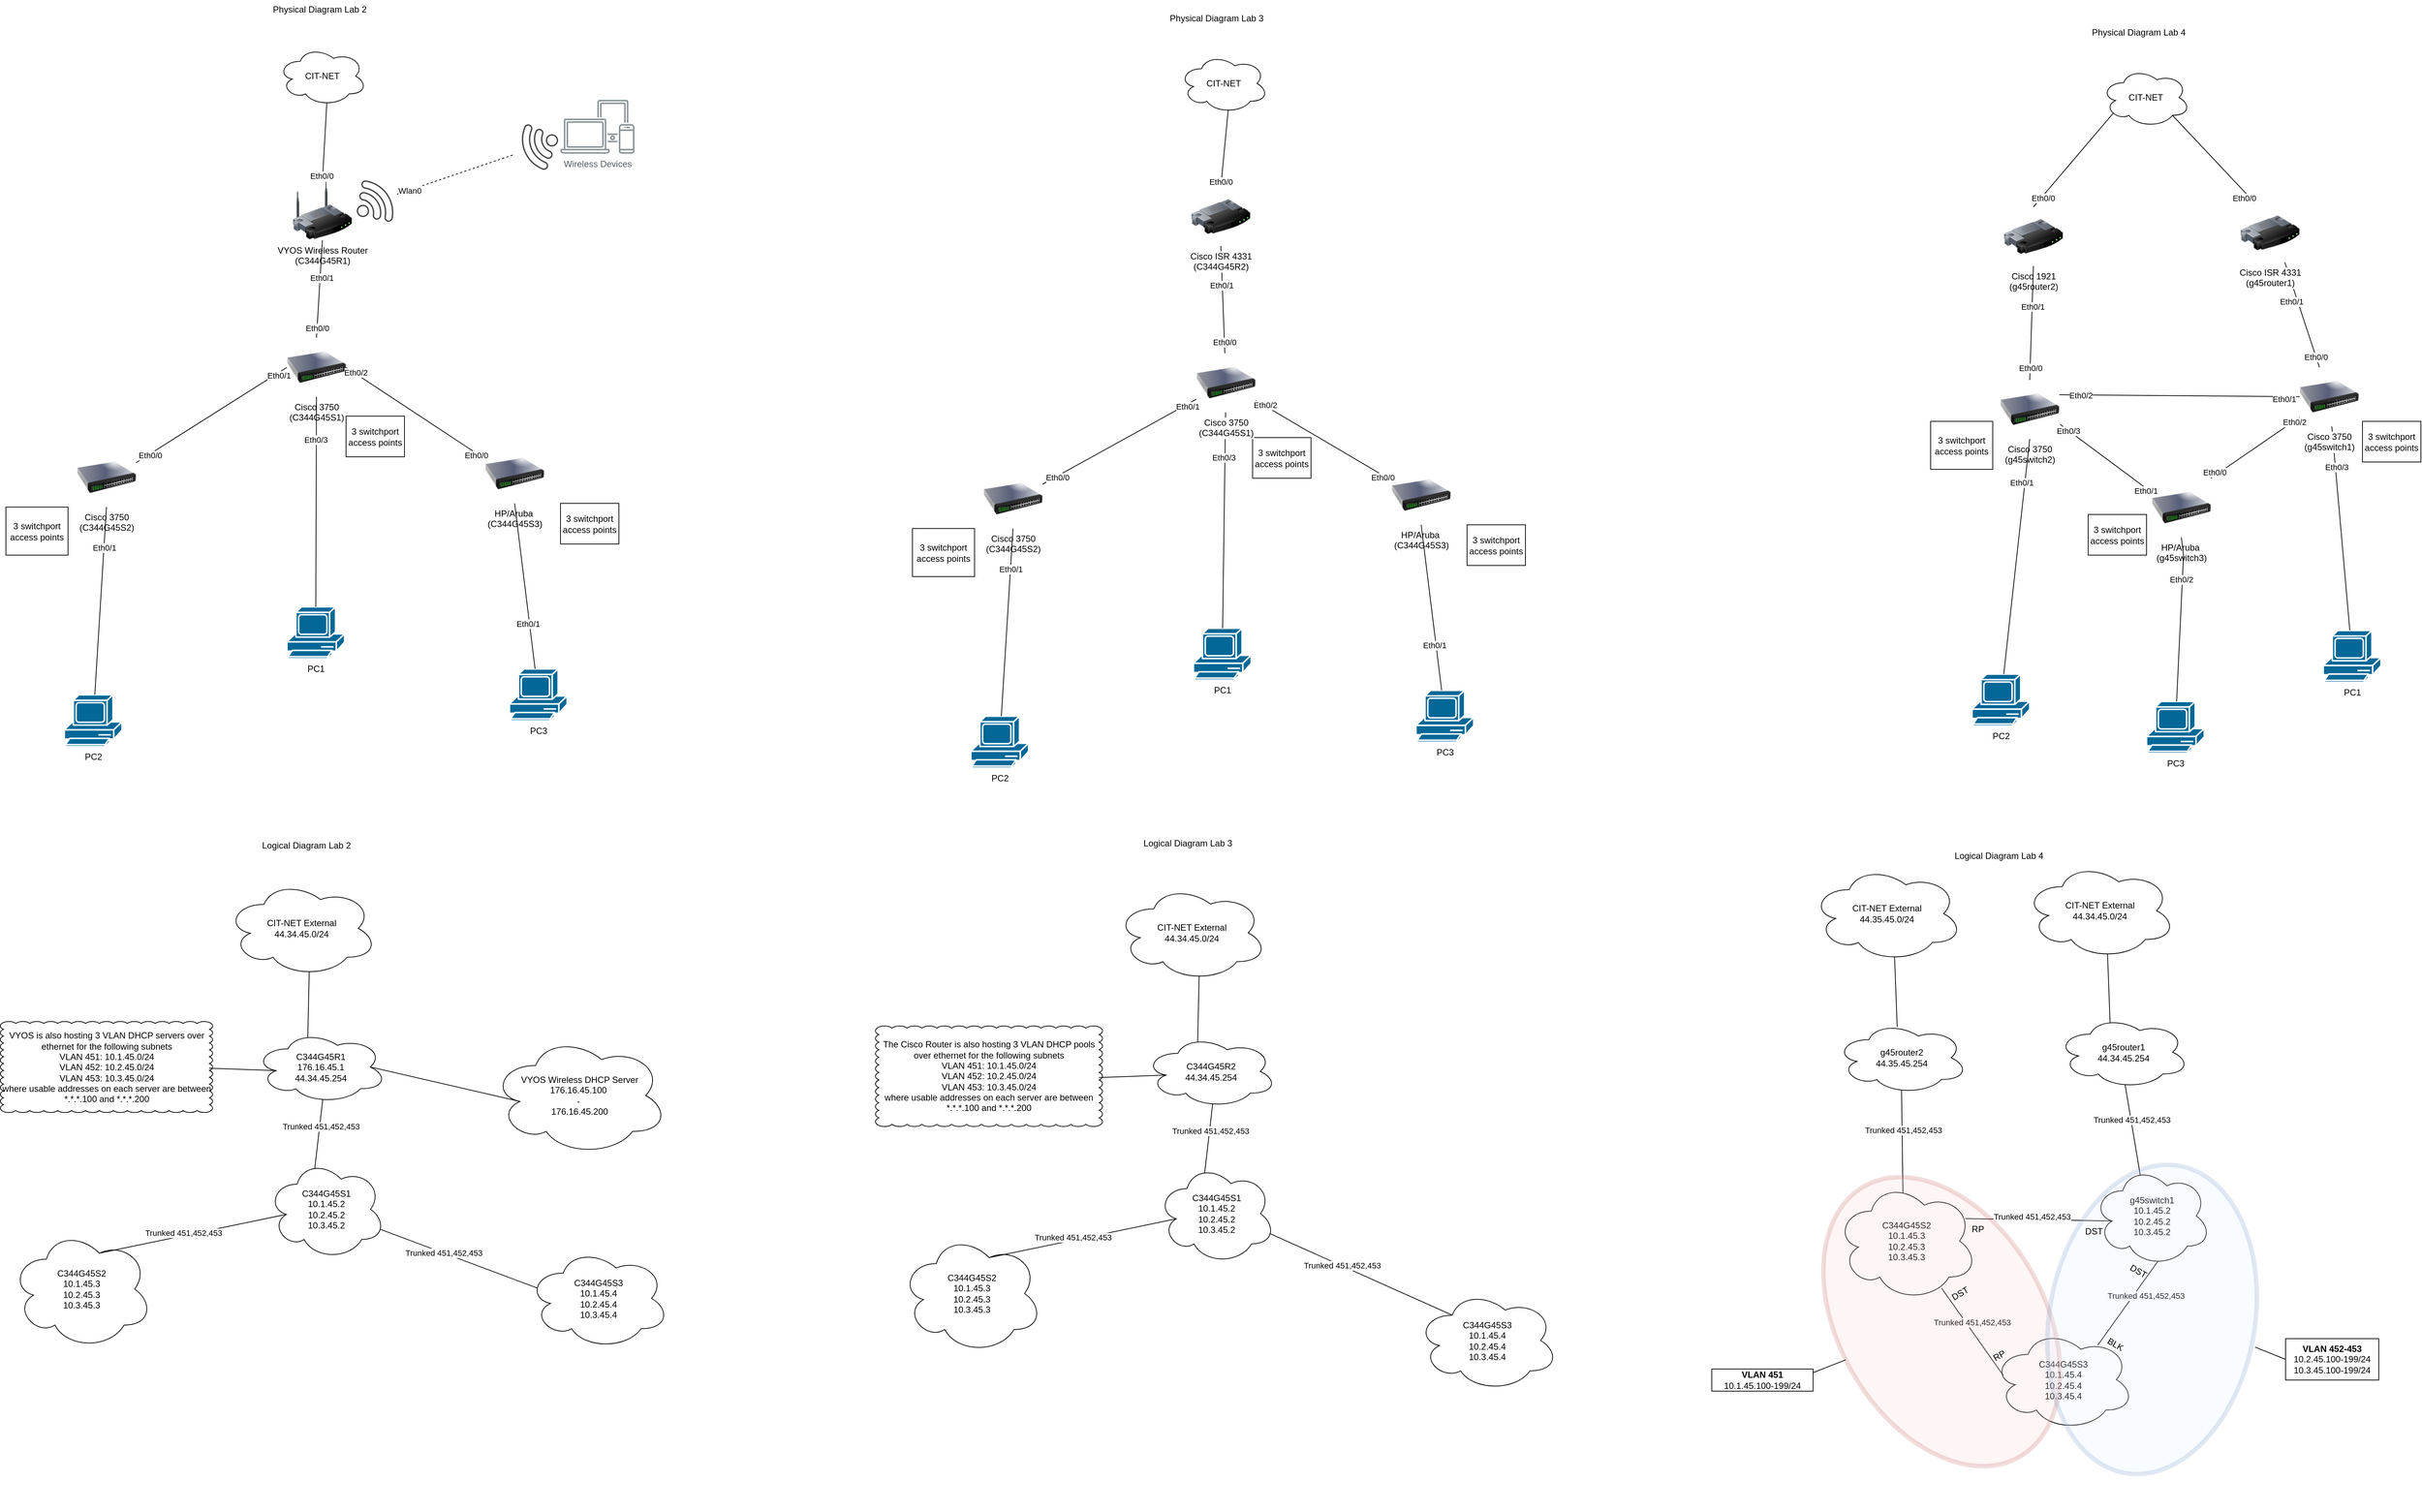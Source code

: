 <mxfile version="26.1.0">
  <diagram name="Page-1" id="vCJ1SuQY2YfiyzVbhze-">
    <mxGraphModel dx="1836" dy="1253" grid="0" gridSize="10" guides="1" tooltips="1" connect="1" arrows="1" fold="1" page="0" pageScale="1" pageWidth="850" pageHeight="1100" math="0" shadow="0">
      <root>
        <mxCell id="0" />
        <mxCell id="1" parent="0" />
        <mxCell id="ZiVLXB9md4UKHXkuWraJ-1" value="Cisco 3750&lt;div&gt;(C344G45S2)&lt;/div&gt;" style="image;html=1;image=img/lib/clip_art/networking/Switch_128x128.png" parent="1" vertex="1">
          <mxGeometry x="-52" y="319" width="80" height="80" as="geometry" />
        </mxCell>
        <mxCell id="ZiVLXB9md4UKHXkuWraJ-2" value="HP/Aruba&amp;nbsp;&lt;div&gt;(C344G45S3)&lt;/div&gt;" style="image;html=1;image=img/lib/clip_art/networking/Switch_128x128.png" parent="1" vertex="1">
          <mxGeometry x="500" y="314" width="80" height="80" as="geometry" />
        </mxCell>
        <mxCell id="ZiVLXB9md4UKHXkuWraJ-3" value="Cisco 3750&lt;div&gt;(C344G45S1)&lt;/div&gt;" style="image;html=1;image=img/lib/clip_art/networking/Switch_128x128.png" parent="1" vertex="1">
          <mxGeometry x="232" y="170" width="80" height="80" as="geometry" />
        </mxCell>
        <mxCell id="ZiVLXB9md4UKHXkuWraJ-4" value="VYOS Wireless Router&lt;div&gt;(C344G45R1)&lt;/div&gt;" style="image;html=1;image=img/lib/clip_art/networking/Wireless_Router_128x128.png" parent="1" vertex="1">
          <mxGeometry x="240" y="-42" width="80" height="80" as="geometry" />
        </mxCell>
        <mxCell id="ZiVLXB9md4UKHXkuWraJ-5" value="CIT-NET" style="ellipse;shape=cloud;whiteSpace=wrap;html=1;" parent="1" vertex="1">
          <mxGeometry x="220" y="-224" width="120" height="80" as="geometry" />
        </mxCell>
        <mxCell id="ZiVLXB9md4UKHXkuWraJ-7" value="" style="endArrow=none;html=1;rounded=0;entryX=0.5;entryY=1;entryDx=0;entryDy=0;exitX=0.5;exitY=0;exitDx=0;exitDy=0;" parent="1" source="ZiVLXB9md4UKHXkuWraJ-3" target="ZiVLXB9md4UKHXkuWraJ-4" edge="1">
          <mxGeometry width="50" height="50" relative="1" as="geometry">
            <mxPoint x="198" y="247" as="sourcePoint" />
            <mxPoint x="248" y="197" as="targetPoint" />
          </mxGeometry>
        </mxCell>
        <mxCell id="ZiVLXB9md4UKHXkuWraJ-12" value="Eth0/1" style="edgeLabel;html=1;align=center;verticalAlign=middle;resizable=0;points=[];" parent="ZiVLXB9md4UKHXkuWraJ-7" vertex="1" connectable="0">
          <mxGeometry x="0.612" y="1" relative="1" as="geometry">
            <mxPoint x="1" y="25" as="offset" />
          </mxGeometry>
        </mxCell>
        <mxCell id="ZiVLXB9md4UKHXkuWraJ-15" value="Eth0/0" style="edgeLabel;html=1;align=center;verticalAlign=middle;resizable=0;points=[];" parent="ZiVLXB9md4UKHXkuWraJ-7" vertex="1" connectable="0">
          <mxGeometry x="-0.793" relative="1" as="geometry">
            <mxPoint as="offset" />
          </mxGeometry>
        </mxCell>
        <mxCell id="ZiVLXB9md4UKHXkuWraJ-9" value="" style="endArrow=none;html=1;rounded=0;entryX=0.55;entryY=0.95;entryDx=0;entryDy=0;entryPerimeter=0;exitX=0.5;exitY=0;exitDx=0;exitDy=0;" parent="1" source="ZiVLXB9md4UKHXkuWraJ-4" target="ZiVLXB9md4UKHXkuWraJ-5" edge="1">
          <mxGeometry width="50" height="50" relative="1" as="geometry">
            <mxPoint x="227" y="-98" as="sourcePoint" />
            <mxPoint x="277" y="-148" as="targetPoint" />
          </mxGeometry>
        </mxCell>
        <mxCell id="ZiVLXB9md4UKHXkuWraJ-11" value="Eth0/0" style="edgeLabel;html=1;align=center;verticalAlign=middle;resizable=0;points=[];" parent="ZiVLXB9md4UKHXkuWraJ-9" vertex="1" connectable="0">
          <mxGeometry x="-0.743" y="3" relative="1" as="geometry">
            <mxPoint x="1" y="6" as="offset" />
          </mxGeometry>
        </mxCell>
        <mxCell id="ZiVLXB9md4UKHXkuWraJ-13" value="" style="endArrow=none;html=1;rounded=0;exitX=1;exitY=0.25;exitDx=0;exitDy=0;entryX=0;entryY=0.5;entryDx=0;entryDy=0;" parent="1" source="ZiVLXB9md4UKHXkuWraJ-1" target="ZiVLXB9md4UKHXkuWraJ-3" edge="1">
          <mxGeometry width="50" height="50" relative="1" as="geometry">
            <mxPoint x="198" y="276" as="sourcePoint" />
            <mxPoint x="166" y="236" as="targetPoint" />
          </mxGeometry>
        </mxCell>
        <mxCell id="ZiVLXB9md4UKHXkuWraJ-16" value="Eth0/1" style="edgeLabel;html=1;align=center;verticalAlign=middle;resizable=0;points=[];" parent="ZiVLXB9md4UKHXkuWraJ-13" vertex="1" connectable="0">
          <mxGeometry x="0.871" y="-3" relative="1" as="geometry">
            <mxPoint as="offset" />
          </mxGeometry>
        </mxCell>
        <mxCell id="ZiVLXB9md4UKHXkuWraJ-18" value="Eth0/0" style="edgeLabel;html=1;align=center;verticalAlign=middle;resizable=0;points=[];" parent="ZiVLXB9md4UKHXkuWraJ-13" vertex="1" connectable="0">
          <mxGeometry x="-0.821" y="-1" relative="1" as="geometry">
            <mxPoint as="offset" />
          </mxGeometry>
        </mxCell>
        <mxCell id="ZiVLXB9md4UKHXkuWraJ-14" value="" style="endArrow=none;html=1;rounded=0;exitX=1;exitY=0.5;exitDx=0;exitDy=0;entryX=0;entryY=0.25;entryDx=0;entryDy=0;" parent="1" source="ZiVLXB9md4UKHXkuWraJ-3" target="ZiVLXB9md4UKHXkuWraJ-2" edge="1">
          <mxGeometry width="50" height="50" relative="1" as="geometry">
            <mxPoint x="423" y="329" as="sourcePoint" />
            <mxPoint x="473" y="279" as="targetPoint" />
          </mxGeometry>
        </mxCell>
        <mxCell id="ZiVLXB9md4UKHXkuWraJ-17" value="Eth0/2" style="edgeLabel;html=1;align=center;verticalAlign=middle;resizable=0;points=[];" parent="ZiVLXB9md4UKHXkuWraJ-14" vertex="1" connectable="0">
          <mxGeometry x="-0.87" y="1" relative="1" as="geometry">
            <mxPoint as="offset" />
          </mxGeometry>
        </mxCell>
        <mxCell id="ZiVLXB9md4UKHXkuWraJ-19" value="Eth0/0" style="edgeLabel;html=1;align=center;verticalAlign=middle;resizable=0;points=[];" parent="ZiVLXB9md4UKHXkuWraJ-14" vertex="1" connectable="0">
          <mxGeometry x="0.889" y="-3" relative="1" as="geometry">
            <mxPoint y="-1" as="offset" />
          </mxGeometry>
        </mxCell>
        <mxCell id="ZiVLXB9md4UKHXkuWraJ-20" value="PC1" style="shape=mxgraph.cisco.computers_and_peripherals.pc;html=1;pointerEvents=1;dashed=0;fillColor=#036897;strokeColor=#ffffff;strokeWidth=2;verticalLabelPosition=bottom;verticalAlign=top;align=center;outlineConnect=0;" parent="1" vertex="1">
          <mxGeometry x="232" y="534" width="78" height="70" as="geometry" />
        </mxCell>
        <mxCell id="ZiVLXB9md4UKHXkuWraJ-21" value="PC2" style="shape=mxgraph.cisco.computers_and_peripherals.pc;html=1;pointerEvents=1;dashed=0;fillColor=#036897;strokeColor=#ffffff;strokeWidth=2;verticalLabelPosition=bottom;verticalAlign=top;align=center;outlineConnect=0;" parent="1" vertex="1">
          <mxGeometry x="-69" y="653" width="78" height="70" as="geometry" />
        </mxCell>
        <mxCell id="ZiVLXB9md4UKHXkuWraJ-22" value="PC3" style="shape=mxgraph.cisco.computers_and_peripherals.pc;html=1;pointerEvents=1;dashed=0;fillColor=#036897;strokeColor=#ffffff;strokeWidth=2;verticalLabelPosition=bottom;verticalAlign=top;align=center;outlineConnect=0;" parent="1" vertex="1">
          <mxGeometry x="533" y="618" width="78" height="70" as="geometry" />
        </mxCell>
        <mxCell id="ZiVLXB9md4UKHXkuWraJ-30" value="Wireless Devices" style="sketch=0;outlineConnect=0;gradientColor=none;fontColor=#545B64;strokeColor=none;fillColor=#879196;dashed=0;verticalLabelPosition=bottom;verticalAlign=top;align=center;html=1;fontSize=12;fontStyle=0;aspect=fixed;shape=mxgraph.aws4.illustration_devices;pointerEvents=1" parent="1" vertex="1">
          <mxGeometry x="602" y="-152" width="100" height="73" as="geometry" />
        </mxCell>
        <mxCell id="ZiVLXB9md4UKHXkuWraJ-32" value="" style="sketch=0;pointerEvents=1;shadow=0;dashed=0;html=1;strokeColor=none;fillColor=#434445;aspect=fixed;labelPosition=center;verticalLabelPosition=bottom;verticalAlign=top;align=center;outlineConnect=0;shape=mxgraph.vvd.wi_fi;rotation=10;" parent="1" vertex="1">
          <mxGeometry x="329" y="-40" width="50" height="50" as="geometry" />
        </mxCell>
        <mxCell id="ZiVLXB9md4UKHXkuWraJ-34" value="" style="sketch=0;pointerEvents=1;shadow=0;dashed=0;html=1;strokeColor=none;fillColor=#434445;aspect=fixed;labelPosition=center;verticalLabelPosition=bottom;verticalAlign=top;align=center;outlineConnect=0;shape=mxgraph.vvd.wi_fi;rotation=-158;" parent="1" vertex="1">
          <mxGeometry x="544" y="-113" width="50" height="50" as="geometry" />
        </mxCell>
        <mxCell id="ZiVLXB9md4UKHXkuWraJ-35" value="" style="endArrow=none;dashed=1;html=1;rounded=0;" parent="1" source="ZiVLXB9md4UKHXkuWraJ-32" target="ZiVLXB9md4UKHXkuWraJ-34" edge="1">
          <mxGeometry width="50" height="50" relative="1" as="geometry">
            <mxPoint x="430" y="18" as="sourcePoint" />
            <mxPoint x="480" y="-32" as="targetPoint" />
          </mxGeometry>
        </mxCell>
        <mxCell id="ZiVLXB9md4UKHXkuWraJ-36" value="Wlan0" style="edgeLabel;html=1;align=center;verticalAlign=middle;resizable=0;points=[];" parent="ZiVLXB9md4UKHXkuWraJ-35" vertex="1" connectable="0">
          <mxGeometry x="-0.669" y="-4" relative="1" as="geometry">
            <mxPoint x="-11" as="offset" />
          </mxGeometry>
        </mxCell>
        <mxCell id="ZiVLXB9md4UKHXkuWraJ-71" value="Physical Diagram Lab 2" style="text;html=1;align=center;verticalAlign=middle;resizable=0;points=[];autosize=1;strokeColor=none;fillColor=none;" parent="1" vertex="1">
          <mxGeometry x="203" y="-287" width="145" height="26" as="geometry" />
        </mxCell>
        <mxCell id="ZiVLXB9md4UKHXkuWraJ-73" value="Logical Diagram Lab 2" style="text;html=1;align=center;verticalAlign=middle;resizable=0;points=[];autosize=1;strokeColor=none;fillColor=none;" parent="1" vertex="1">
          <mxGeometry x="189" y="844" width="138" height="26" as="geometry" />
        </mxCell>
        <mxCell id="ZiVLXB9md4UKHXkuWraJ-74" value="Logical Diagram Lab 3" style="text;html=1;align=center;verticalAlign=middle;resizable=0;points=[];autosize=1;strokeColor=none;fillColor=none;" parent="1" vertex="1">
          <mxGeometry x="1381" y="841" width="138" height="26" as="geometry" />
        </mxCell>
        <mxCell id="ZiVLXB9md4UKHXkuWraJ-75" value="CIT-NET External&lt;div&gt;44.34.45.0/24&lt;/div&gt;" style="ellipse;shape=cloud;whiteSpace=wrap;html=1;" parent="1" vertex="1">
          <mxGeometry x="150" y="904" width="204" height="130" as="geometry" />
        </mxCell>
        <mxCell id="ZiVLXB9md4UKHXkuWraJ-76" value="C344G45R1&lt;br&gt;&lt;div&gt;176.16.45.1&lt;/div&gt;&lt;div&gt;44.34.45.254&lt;/div&gt;" style="ellipse;shape=cloud;whiteSpace=wrap;html=1;" parent="1" vertex="1">
          <mxGeometry x="189" y="1107.5" width="178" height="98" as="geometry" />
        </mxCell>
        <mxCell id="ZiVLXB9md4UKHXkuWraJ-78" value="" style="endArrow=none;html=1;rounded=0;entryX=0.55;entryY=0.95;entryDx=0;entryDy=0;entryPerimeter=0;exitX=0.4;exitY=0.1;exitDx=0;exitDy=0;exitPerimeter=0;" parent="1" source="ZiVLXB9md4UKHXkuWraJ-76" target="ZiVLXB9md4UKHXkuWraJ-75" edge="1">
          <mxGeometry width="50" height="50" relative="1" as="geometry">
            <mxPoint x="293" y="1183" as="sourcePoint" />
            <mxPoint x="343" y="1133" as="targetPoint" />
          </mxGeometry>
        </mxCell>
        <mxCell id="ZiVLXB9md4UKHXkuWraJ-79" value="VYOS Wireless DHCP Server&lt;div&gt;176.16.45.100&amp;nbsp;&lt;/div&gt;&lt;div&gt;-&amp;nbsp;&lt;/div&gt;&lt;div&gt;176.16.45.200&lt;/div&gt;" style="ellipse;shape=cloud;whiteSpace=wrap;html=1;" parent="1" vertex="1">
          <mxGeometry x="509" y="1114" width="238" height="162" as="geometry" />
        </mxCell>
        <mxCell id="ZiVLXB9md4UKHXkuWraJ-80" value="" style="endArrow=none;html=1;rounded=0;entryX=0.16;entryY=0.55;entryDx=0;entryDy=0;entryPerimeter=0;exitX=0.875;exitY=0.5;exitDx=0;exitDy=0;exitPerimeter=0;" parent="1" source="ZiVLXB9md4UKHXkuWraJ-76" target="ZiVLXB9md4UKHXkuWraJ-79" edge="1">
          <mxGeometry width="50" height="50" relative="1" as="geometry">
            <mxPoint x="293" y="1210" as="sourcePoint" />
            <mxPoint x="343" y="1160" as="targetPoint" />
          </mxGeometry>
        </mxCell>
        <mxCell id="ZiVLXB9md4UKHXkuWraJ-82" value="C344G45S2&lt;div&gt;&lt;div&gt;10.1.45.3&lt;/div&gt;&lt;div&gt;10.2.45.3&lt;/div&gt;&lt;div&gt;10.3.45.3&lt;/div&gt;&lt;/div&gt;" style="ellipse;shape=cloud;whiteSpace=wrap;html=1;" parent="1" vertex="1">
          <mxGeometry x="-141" y="1376" width="191" height="162" as="geometry" />
        </mxCell>
        <mxCell id="ZiVLXB9md4UKHXkuWraJ-83" value="C344G45S1&lt;div&gt;10.1.45.2&lt;/div&gt;&lt;div&gt;10.2.45.2&lt;/div&gt;&lt;div&gt;10.3.45.2&lt;/div&gt;" style="ellipse;shape=cloud;whiteSpace=wrap;html=1;" parent="1" vertex="1">
          <mxGeometry x="206" y="1281" width="159" height="136" as="geometry" />
        </mxCell>
        <mxCell id="ZiVLXB9md4UKHXkuWraJ-84" value="C344G45S3&lt;div&gt;&lt;div&gt;10.1.45.4&lt;/div&gt;&lt;div&gt;10.2.45.4&lt;/div&gt;&lt;div&gt;10.3.45.4&lt;/div&gt;&lt;/div&gt;" style="ellipse;shape=cloud;whiteSpace=wrap;html=1;" parent="1" vertex="1">
          <mxGeometry x="558" y="1401" width="191" height="137" as="geometry" />
        </mxCell>
        <mxCell id="ZiVLXB9md4UKHXkuWraJ-85" value="" style="endArrow=none;html=1;rounded=0;exitX=0.625;exitY=0.2;exitDx=0;exitDy=0;exitPerimeter=0;entryX=0.16;entryY=0.55;entryDx=0;entryDy=0;entryPerimeter=0;" parent="1" source="ZiVLXB9md4UKHXkuWraJ-82" target="ZiVLXB9md4UKHXkuWraJ-83" edge="1">
          <mxGeometry width="50" height="50" relative="1" as="geometry">
            <mxPoint x="195" y="1282" as="sourcePoint" />
            <mxPoint x="245" y="1232" as="targetPoint" />
          </mxGeometry>
        </mxCell>
        <mxCell id="ZiVLXB9md4UKHXkuWraJ-95" value="Trunked 451,452,453" style="edgeLabel;html=1;align=center;verticalAlign=middle;resizable=0;points=[];" parent="ZiVLXB9md4UKHXkuWraJ-85" vertex="1" connectable="0">
          <mxGeometry x="-0.099" y="4" relative="1" as="geometry">
            <mxPoint as="offset" />
          </mxGeometry>
        </mxCell>
        <mxCell id="ZiVLXB9md4UKHXkuWraJ-86" value="" style="endArrow=none;html=1;rounded=0;entryX=0.514;entryY=0.949;entryDx=0;entryDy=0;entryPerimeter=0;exitX=0.4;exitY=0.1;exitDx=0;exitDy=0;exitPerimeter=0;" parent="1" source="ZiVLXB9md4UKHXkuWraJ-83" target="ZiVLXB9md4UKHXkuWraJ-76" edge="1">
          <mxGeometry width="50" height="50" relative="1" as="geometry">
            <mxPoint x="195" y="1282" as="sourcePoint" />
            <mxPoint x="245" y="1232" as="targetPoint" />
          </mxGeometry>
        </mxCell>
        <mxCell id="ZiVLXB9md4UKHXkuWraJ-97" value="Trunked 451,452,453" style="edgeLabel;html=1;align=center;verticalAlign=middle;resizable=0;points=[];" parent="ZiVLXB9md4UKHXkuWraJ-86" vertex="1" connectable="0">
          <mxGeometry x="0.225" y="-1" relative="1" as="geometry">
            <mxPoint as="offset" />
          </mxGeometry>
        </mxCell>
        <mxCell id="ZiVLXB9md4UKHXkuWraJ-87" value="" style="endArrow=none;html=1;rounded=0;exitX=0.96;exitY=0.7;exitDx=0;exitDy=0;exitPerimeter=0;entryX=0.07;entryY=0.4;entryDx=0;entryDy=0;entryPerimeter=0;" parent="1" source="ZiVLXB9md4UKHXkuWraJ-83" target="ZiVLXB9md4UKHXkuWraJ-84" edge="1">
          <mxGeometry width="50" height="50" relative="1" as="geometry">
            <mxPoint x="195" y="1282" as="sourcePoint" />
            <mxPoint x="245" y="1232" as="targetPoint" />
          </mxGeometry>
        </mxCell>
        <mxCell id="ZiVLXB9md4UKHXkuWraJ-96" value="Trunked 451,452,453" style="edgeLabel;html=1;align=center;verticalAlign=middle;resizable=0;points=[];" parent="ZiVLXB9md4UKHXkuWraJ-87" vertex="1" connectable="0">
          <mxGeometry x="-0.3" y="2" relative="1" as="geometry">
            <mxPoint x="10" y="6" as="offset" />
          </mxGeometry>
        </mxCell>
        <mxCell id="ZiVLXB9md4UKHXkuWraJ-89" value="VYOS is also hosting 3 VLAN DHCP servers over ethernet for the following subnets&lt;div&gt;VLAN 451: 10.1.45.0/24&lt;/div&gt;&lt;div&gt;VLAN 452: 10.2.45.0/24&lt;/div&gt;&lt;div&gt;VLAN 453: 10.3.45.0/24&lt;/div&gt;&lt;div&gt;where usable addresses on each server are between *.*.*.100 and *.*.*.200&lt;/div&gt;" style="whiteSpace=wrap;html=1;shape=mxgraph.basic.cloud_rect" parent="1" vertex="1">
          <mxGeometry x="-155.5" y="1095" width="287" height="123" as="geometry" />
        </mxCell>
        <mxCell id="ZiVLXB9md4UKHXkuWraJ-94" value="" style="endArrow=none;html=1;rounded=0;exitX=0.984;exitY=0.513;exitDx=0;exitDy=0;exitPerimeter=0;entryX=0.16;entryY=0.55;entryDx=0;entryDy=0;entryPerimeter=0;" parent="1" source="ZiVLXB9md4UKHXkuWraJ-89" target="ZiVLXB9md4UKHXkuWraJ-76" edge="1">
          <mxGeometry width="50" height="50" relative="1" as="geometry">
            <mxPoint x="141" y="1208" as="sourcePoint" />
            <mxPoint x="191" y="1158" as="targetPoint" />
          </mxGeometry>
        </mxCell>
        <mxCell id="ZiVLXB9md4UKHXkuWraJ-101" value="" style="endArrow=none;html=1;rounded=0;entryX=0.5;entryY=1;entryDx=0;entryDy=0;" parent="1" source="ZiVLXB9md4UKHXkuWraJ-20" target="ZiVLXB9md4UKHXkuWraJ-3" edge="1">
          <mxGeometry width="50" height="50" relative="1" as="geometry">
            <mxPoint x="270" y="389" as="sourcePoint" />
            <mxPoint x="275" y="248" as="targetPoint" />
          </mxGeometry>
        </mxCell>
        <mxCell id="ZiVLXB9md4UKHXkuWraJ-104" value="Eth0/3" style="edgeLabel;html=1;align=center;verticalAlign=middle;resizable=0;points=[];" parent="ZiVLXB9md4UKHXkuWraJ-101" vertex="1" connectable="0">
          <mxGeometry x="0.368" relative="1" as="geometry">
            <mxPoint x="-1" y="-32" as="offset" />
          </mxGeometry>
        </mxCell>
        <mxCell id="ZiVLXB9md4UKHXkuWraJ-106" value="3 switchport access points" style="rounded=0;whiteSpace=wrap;html=1;" parent="1" vertex="1">
          <mxGeometry x="312" y="276" width="79" height="55" as="geometry" />
        </mxCell>
        <mxCell id="ZiVLXB9md4UKHXkuWraJ-107" value="3 switchport access points" style="rounded=0;whiteSpace=wrap;html=1;" parent="1" vertex="1">
          <mxGeometry x="602" y="394" width="79" height="55" as="geometry" />
        </mxCell>
        <mxCell id="ZiVLXB9md4UKHXkuWraJ-108" value="3 switchport access points" style="rounded=0;whiteSpace=wrap;html=1;" parent="1" vertex="1">
          <mxGeometry x="-148" y="399" width="84" height="65" as="geometry" />
        </mxCell>
        <mxCell id="ZiVLXB9md4UKHXkuWraJ-114" value="" style="endArrow=none;html=1;rounded=0;exitX=0.5;exitY=1;exitDx=0;exitDy=0;" parent="1" source="ZiVLXB9md4UKHXkuWraJ-1" target="ZiVLXB9md4UKHXkuWraJ-21" edge="1">
          <mxGeometry width="50" height="50" relative="1" as="geometry">
            <mxPoint x="-22" y="409" as="sourcePoint" />
            <mxPoint x="-19" y="506" as="targetPoint" />
          </mxGeometry>
        </mxCell>
        <mxCell id="ZiVLXB9md4UKHXkuWraJ-117" value="Eth0/1" style="edgeLabel;html=1;align=center;verticalAlign=middle;resizable=0;points=[];" parent="ZiVLXB9md4UKHXkuWraJ-114" vertex="1" connectable="0">
          <mxGeometry x="0.221" y="-1" relative="1" as="geometry">
            <mxPoint x="7" y="-100" as="offset" />
          </mxGeometry>
        </mxCell>
        <mxCell id="ZiVLXB9md4UKHXkuWraJ-121" value="" style="endArrow=none;html=1;rounded=0;entryX=0.5;entryY=1;entryDx=0;entryDy=0;" parent="1" source="ZiVLXB9md4UKHXkuWraJ-22" target="ZiVLXB9md4UKHXkuWraJ-2" edge="1">
          <mxGeometry width="50" height="50" relative="1" as="geometry">
            <mxPoint x="559" y="489" as="sourcePoint" />
            <mxPoint x="444" y="482" as="targetPoint" />
          </mxGeometry>
        </mxCell>
        <mxCell id="ZiVLXB9md4UKHXkuWraJ-124" value="Eth0/1" style="edgeLabel;html=1;align=center;verticalAlign=middle;resizable=0;points=[];" parent="ZiVLXB9md4UKHXkuWraJ-121" vertex="1" connectable="0">
          <mxGeometry x="-0.52" y="1" relative="1" as="geometry">
            <mxPoint x="-2" y="-8" as="offset" />
          </mxGeometry>
        </mxCell>
        <mxCell id="ZiVLXB9md4UKHXkuWraJ-131" value="CIT-NET" style="ellipse;shape=cloud;whiteSpace=wrap;html=1;" parent="1" vertex="1">
          <mxGeometry x="1439" y="-214" width="120" height="80" as="geometry" />
        </mxCell>
        <mxCell id="ZiVLXB9md4UKHXkuWraJ-132" value="" style="endArrow=none;html=1;rounded=0;entryX=0.5;entryY=1;entryDx=0;entryDy=0;" parent="1" source="ZiVLXB9md4UKHXkuWraJ-221" target="ZiVLXB9md4UKHXkuWraJ-178" edge="1">
          <mxGeometry width="50" height="50" relative="1" as="geometry">
            <mxPoint x="1491" y="180" as="sourcePoint" />
            <mxPoint x="1467" y="207" as="targetPoint" />
          </mxGeometry>
        </mxCell>
        <mxCell id="ZiVLXB9md4UKHXkuWraJ-133" value="Eth0/1" style="edgeLabel;html=1;align=center;verticalAlign=middle;resizable=0;points=[];" parent="ZiVLXB9md4UKHXkuWraJ-132" vertex="1" connectable="0">
          <mxGeometry x="0.612" y="1" relative="1" as="geometry">
            <mxPoint x="1" y="25" as="offset" />
          </mxGeometry>
        </mxCell>
        <mxCell id="ZiVLXB9md4UKHXkuWraJ-134" value="Eth0/0" style="edgeLabel;html=1;align=center;verticalAlign=middle;resizable=0;points=[];" parent="ZiVLXB9md4UKHXkuWraJ-132" vertex="1" connectable="0">
          <mxGeometry x="-0.793" relative="1" as="geometry">
            <mxPoint as="offset" />
          </mxGeometry>
        </mxCell>
        <mxCell id="ZiVLXB9md4UKHXkuWraJ-135" value="" style="endArrow=none;html=1;rounded=0;entryX=0.55;entryY=0.95;entryDx=0;entryDy=0;entryPerimeter=0;exitX=0.5;exitY=0;exitDx=0;exitDy=0;" parent="1" source="ZiVLXB9md4UKHXkuWraJ-178" target="ZiVLXB9md4UKHXkuWraJ-131" edge="1">
          <mxGeometry width="50" height="50" relative="1" as="geometry">
            <mxPoint x="1446" y="-88" as="sourcePoint" />
            <mxPoint x="1496" y="-138" as="targetPoint" />
          </mxGeometry>
        </mxCell>
        <mxCell id="ZiVLXB9md4UKHXkuWraJ-136" value="Eth0/0" style="edgeLabel;html=1;align=center;verticalAlign=middle;resizable=0;points=[];" parent="ZiVLXB9md4UKHXkuWraJ-135" vertex="1" connectable="0">
          <mxGeometry x="-0.743" y="3" relative="1" as="geometry">
            <mxPoint x="1" y="6" as="offset" />
          </mxGeometry>
        </mxCell>
        <mxCell id="ZiVLXB9md4UKHXkuWraJ-178" value="Cisco ISR 4331&lt;div&gt;(C344G45R2)&lt;/div&gt;" style="image;html=1;image=img/lib/clip_art/networking/Router_128x128.png" parent="1" vertex="1">
          <mxGeometry x="1455" y="-34" width="80" height="80" as="geometry" />
        </mxCell>
        <mxCell id="ZiVLXB9md4UKHXkuWraJ-180" value="Physical Diagram Lab 3" style="text;html=1;align=center;verticalAlign=middle;resizable=0;points=[];autosize=1;strokeColor=none;fillColor=none;" parent="1" vertex="1">
          <mxGeometry x="1416.5" y="-275" width="145" height="26" as="geometry" />
        </mxCell>
        <mxCell id="ZiVLXB9md4UKHXkuWraJ-183" value="CIT-NET External&lt;div&gt;44.34.45.0/24&lt;/div&gt;" style="ellipse;shape=cloud;whiteSpace=wrap;html=1;" parent="1" vertex="1">
          <mxGeometry x="1353.5" y="910" width="204" height="130" as="geometry" />
        </mxCell>
        <mxCell id="ZiVLXB9md4UKHXkuWraJ-184" value="&lt;div&gt;C344G45R2&lt;/div&gt;&lt;div&gt;44.34.45.254&lt;/div&gt;" style="ellipse;shape=cloud;whiteSpace=wrap;html=1;" parent="1" vertex="1">
          <mxGeometry x="1392.5" y="1113.5" width="178" height="98" as="geometry" />
        </mxCell>
        <mxCell id="ZiVLXB9md4UKHXkuWraJ-185" value="" style="endArrow=none;html=1;rounded=0;entryX=0.55;entryY=0.95;entryDx=0;entryDy=0;entryPerimeter=0;exitX=0.4;exitY=0.1;exitDx=0;exitDy=0;exitPerimeter=0;" parent="1" source="ZiVLXB9md4UKHXkuWraJ-184" target="ZiVLXB9md4UKHXkuWraJ-183" edge="1">
          <mxGeometry width="50" height="50" relative="1" as="geometry">
            <mxPoint x="1496.5" y="1189" as="sourcePoint" />
            <mxPoint x="1546.5" y="1139" as="targetPoint" />
          </mxGeometry>
        </mxCell>
        <mxCell id="ZiVLXB9md4UKHXkuWraJ-188" value="C344G45S2&lt;div&gt;&lt;div&gt;10.1.45.3&lt;/div&gt;&lt;div&gt;10.2.45.3&lt;/div&gt;&lt;div&gt;10.3.45.3&lt;/div&gt;&lt;/div&gt;" style="ellipse;shape=cloud;whiteSpace=wrap;html=1;" parent="1" vertex="1">
          <mxGeometry x="1062.5" y="1382" width="191" height="162" as="geometry" />
        </mxCell>
        <mxCell id="ZiVLXB9md4UKHXkuWraJ-189" value="C344G45S1&lt;div&gt;10.1.45.2&lt;/div&gt;&lt;div&gt;10.2.45.2&lt;/div&gt;&lt;div&gt;10.3.45.2&lt;/div&gt;" style="ellipse;shape=cloud;whiteSpace=wrap;html=1;" parent="1" vertex="1">
          <mxGeometry x="1409.5" y="1287" width="159" height="136" as="geometry" />
        </mxCell>
        <mxCell id="ZiVLXB9md4UKHXkuWraJ-190" value="C344G45S3&lt;div&gt;&lt;div&gt;10.1.45.4&lt;/div&gt;&lt;div&gt;10.2.45.4&lt;/div&gt;&lt;div&gt;10.3.45.4&lt;/div&gt;&lt;/div&gt;" style="ellipse;shape=cloud;whiteSpace=wrap;html=1;" parent="1" vertex="1">
          <mxGeometry x="1760.25" y="1458" width="191" height="137" as="geometry" />
        </mxCell>
        <mxCell id="ZiVLXB9md4UKHXkuWraJ-191" value="" style="endArrow=none;html=1;rounded=0;exitX=0.625;exitY=0.2;exitDx=0;exitDy=0;exitPerimeter=0;entryX=0.16;entryY=0.55;entryDx=0;entryDy=0;entryPerimeter=0;" parent="1" source="ZiVLXB9md4UKHXkuWraJ-188" target="ZiVLXB9md4UKHXkuWraJ-189" edge="1">
          <mxGeometry width="50" height="50" relative="1" as="geometry">
            <mxPoint x="1398.5" y="1288" as="sourcePoint" />
            <mxPoint x="1448.5" y="1238" as="targetPoint" />
          </mxGeometry>
        </mxCell>
        <mxCell id="ZiVLXB9md4UKHXkuWraJ-192" value="Trunked 451,452,453" style="edgeLabel;html=1;align=center;verticalAlign=middle;resizable=0;points=[];" parent="ZiVLXB9md4UKHXkuWraJ-191" vertex="1" connectable="0">
          <mxGeometry x="-0.099" y="4" relative="1" as="geometry">
            <mxPoint as="offset" />
          </mxGeometry>
        </mxCell>
        <mxCell id="ZiVLXB9md4UKHXkuWraJ-193" value="" style="endArrow=none;html=1;rounded=0;entryX=0.514;entryY=0.949;entryDx=0;entryDy=0;entryPerimeter=0;exitX=0.4;exitY=0.1;exitDx=0;exitDy=0;exitPerimeter=0;" parent="1" source="ZiVLXB9md4UKHXkuWraJ-189" target="ZiVLXB9md4UKHXkuWraJ-184" edge="1">
          <mxGeometry width="50" height="50" relative="1" as="geometry">
            <mxPoint x="1398.5" y="1288" as="sourcePoint" />
            <mxPoint x="1448.5" y="1238" as="targetPoint" />
          </mxGeometry>
        </mxCell>
        <mxCell id="ZiVLXB9md4UKHXkuWraJ-194" value="Trunked 451,452,453" style="edgeLabel;html=1;align=center;verticalAlign=middle;resizable=0;points=[];" parent="ZiVLXB9md4UKHXkuWraJ-193" vertex="1" connectable="0">
          <mxGeometry x="0.225" y="-1" relative="1" as="geometry">
            <mxPoint as="offset" />
          </mxGeometry>
        </mxCell>
        <mxCell id="ZiVLXB9md4UKHXkuWraJ-195" value="" style="endArrow=none;html=1;rounded=0;exitX=0.96;exitY=0.7;exitDx=0;exitDy=0;exitPerimeter=0;entryX=0.25;entryY=0.25;entryDx=0;entryDy=0;entryPerimeter=0;" parent="1" source="ZiVLXB9md4UKHXkuWraJ-189" target="ZiVLXB9md4UKHXkuWraJ-190" edge="1">
          <mxGeometry width="50" height="50" relative="1" as="geometry">
            <mxPoint x="1398.5" y="1288" as="sourcePoint" />
            <mxPoint x="1774.87" y="1461.8" as="targetPoint" />
          </mxGeometry>
        </mxCell>
        <mxCell id="ZiVLXB9md4UKHXkuWraJ-196" value="Trunked 451,452,453" style="edgeLabel;html=1;align=center;verticalAlign=middle;resizable=0;points=[];" parent="ZiVLXB9md4UKHXkuWraJ-195" vertex="1" connectable="0">
          <mxGeometry x="-0.3" y="2" relative="1" as="geometry">
            <mxPoint x="10" y="6" as="offset" />
          </mxGeometry>
        </mxCell>
        <mxCell id="ZiVLXB9md4UKHXkuWraJ-197" value="The Cisco Router is also hosting 3 VLAN DHCP pools over ethernet for the following subnets&lt;div&gt;VLAN 451: 10.1.45.0/24&lt;/div&gt;&lt;div&gt;VLAN 452: 10.2.45.0/24&lt;/div&gt;&lt;div&gt;VLAN 453: 10.3.45.0/24&lt;/div&gt;&lt;div&gt;where usable addresses on each server are between *.*.*.100 and *.*.*.200&lt;/div&gt;" style="whiteSpace=wrap;html=1;shape=mxgraph.basic.cloud_rect" parent="1" vertex="1">
          <mxGeometry x="1028" y="1101" width="307" height="136" as="geometry" />
        </mxCell>
        <mxCell id="ZiVLXB9md4UKHXkuWraJ-198" value="" style="endArrow=none;html=1;rounded=0;exitX=0.984;exitY=0.513;exitDx=0;exitDy=0;exitPerimeter=0;entryX=0.16;entryY=0.55;entryDx=0;entryDy=0;entryPerimeter=0;" parent="1" source="ZiVLXB9md4UKHXkuWraJ-197" target="ZiVLXB9md4UKHXkuWraJ-184" edge="1">
          <mxGeometry width="50" height="50" relative="1" as="geometry">
            <mxPoint x="1344.5" y="1214" as="sourcePoint" />
            <mxPoint x="1394.5" y="1164" as="targetPoint" />
          </mxGeometry>
        </mxCell>
        <mxCell id="ZiVLXB9md4UKHXkuWraJ-201" value="Cisco 3750&lt;div&gt;(C344G45S2)&lt;/div&gt;" style="image;html=1;image=img/lib/clip_art/networking/Switch_128x128.png" parent="1" vertex="1">
          <mxGeometry x="1174" y="348" width="80" height="80" as="geometry" />
        </mxCell>
        <mxCell id="ZiVLXB9md4UKHXkuWraJ-202" value="HP/Aruba&amp;nbsp;&lt;div&gt;(C344G45S3)&lt;/div&gt;" style="image;html=1;image=img/lib/clip_art/networking/Switch_128x128.png" parent="1" vertex="1">
          <mxGeometry x="1726" y="343" width="80" height="80" as="geometry" />
        </mxCell>
        <mxCell id="ZiVLXB9md4UKHXkuWraJ-203" value="" style="endArrow=none;html=1;rounded=0;exitX=1;exitY=0.25;exitDx=0;exitDy=0;" parent="1" source="ZiVLXB9md4UKHXkuWraJ-201" target="ZiVLXB9md4UKHXkuWraJ-221" edge="1">
          <mxGeometry width="50" height="50" relative="1" as="geometry">
            <mxPoint x="1424" y="305" as="sourcePoint" />
            <mxPoint x="1458" y="239" as="targetPoint" />
          </mxGeometry>
        </mxCell>
        <mxCell id="ZiVLXB9md4UKHXkuWraJ-204" value="Eth0/1" style="edgeLabel;html=1;align=center;verticalAlign=middle;resizable=0;points=[];" parent="ZiVLXB9md4UKHXkuWraJ-203" vertex="1" connectable="0">
          <mxGeometry x="0.871" y="-3" relative="1" as="geometry">
            <mxPoint as="offset" />
          </mxGeometry>
        </mxCell>
        <mxCell id="ZiVLXB9md4UKHXkuWraJ-205" value="Eth0/0" style="edgeLabel;html=1;align=center;verticalAlign=middle;resizable=0;points=[];" parent="ZiVLXB9md4UKHXkuWraJ-203" vertex="1" connectable="0">
          <mxGeometry x="-0.821" y="-1" relative="1" as="geometry">
            <mxPoint as="offset" />
          </mxGeometry>
        </mxCell>
        <mxCell id="ZiVLXB9md4UKHXkuWraJ-206" value="" style="endArrow=none;html=1;rounded=0;entryX=0;entryY=0.25;entryDx=0;entryDy=0;" parent="1" source="ZiVLXB9md4UKHXkuWraJ-221" target="ZiVLXB9md4UKHXkuWraJ-202" edge="1">
          <mxGeometry width="50" height="50" relative="1" as="geometry">
            <mxPoint x="1538" y="239" as="sourcePoint" />
            <mxPoint x="1699" y="308" as="targetPoint" />
          </mxGeometry>
        </mxCell>
        <mxCell id="ZiVLXB9md4UKHXkuWraJ-207" value="Eth0/2" style="edgeLabel;html=1;align=center;verticalAlign=middle;resizable=0;points=[];" parent="ZiVLXB9md4UKHXkuWraJ-206" vertex="1" connectable="0">
          <mxGeometry x="-0.87" y="1" relative="1" as="geometry">
            <mxPoint as="offset" />
          </mxGeometry>
        </mxCell>
        <mxCell id="ZiVLXB9md4UKHXkuWraJ-208" value="Eth0/0" style="edgeLabel;html=1;align=center;verticalAlign=middle;resizable=0;points=[];" parent="ZiVLXB9md4UKHXkuWraJ-206" vertex="1" connectable="0">
          <mxGeometry x="0.889" y="-3" relative="1" as="geometry">
            <mxPoint y="-1" as="offset" />
          </mxGeometry>
        </mxCell>
        <mxCell id="ZiVLXB9md4UKHXkuWraJ-209" value="PC1" style="shape=mxgraph.cisco.computers_and_peripherals.pc;html=1;pointerEvents=1;dashed=0;fillColor=#036897;strokeColor=#ffffff;strokeWidth=2;verticalLabelPosition=bottom;verticalAlign=top;align=center;outlineConnect=0;" parent="1" vertex="1">
          <mxGeometry x="1458" y="563" width="78" height="70" as="geometry" />
        </mxCell>
        <mxCell id="ZiVLXB9md4UKHXkuWraJ-210" value="PC2" style="shape=mxgraph.cisco.computers_and_peripherals.pc;html=1;pointerEvents=1;dashed=0;fillColor=#036897;strokeColor=#ffffff;strokeWidth=2;verticalLabelPosition=bottom;verticalAlign=top;align=center;outlineConnect=0;" parent="1" vertex="1">
          <mxGeometry x="1157" y="682" width="78" height="70" as="geometry" />
        </mxCell>
        <mxCell id="ZiVLXB9md4UKHXkuWraJ-211" value="PC3" style="shape=mxgraph.cisco.computers_and_peripherals.pc;html=1;pointerEvents=1;dashed=0;fillColor=#036897;strokeColor=#ffffff;strokeWidth=2;verticalLabelPosition=bottom;verticalAlign=top;align=center;outlineConnect=0;" parent="1" vertex="1">
          <mxGeometry x="1759" y="647" width="78" height="70" as="geometry" />
        </mxCell>
        <mxCell id="ZiVLXB9md4UKHXkuWraJ-212" value="" style="endArrow=none;html=1;rounded=0;" parent="1" source="ZiVLXB9md4UKHXkuWraJ-209" target="ZiVLXB9md4UKHXkuWraJ-221" edge="1">
          <mxGeometry width="50" height="50" relative="1" as="geometry">
            <mxPoint x="1496" y="418" as="sourcePoint" />
            <mxPoint x="1498" y="279" as="targetPoint" />
          </mxGeometry>
        </mxCell>
        <mxCell id="ZiVLXB9md4UKHXkuWraJ-213" value="Eth0/3" style="edgeLabel;html=1;align=center;verticalAlign=middle;resizable=0;points=[];" parent="ZiVLXB9md4UKHXkuWraJ-212" vertex="1" connectable="0">
          <mxGeometry x="0.368" relative="1" as="geometry">
            <mxPoint x="-1" y="-32" as="offset" />
          </mxGeometry>
        </mxCell>
        <mxCell id="ZiVLXB9md4UKHXkuWraJ-214" value="3 switchport access points" style="rounded=0;whiteSpace=wrap;html=1;" parent="1" vertex="1">
          <mxGeometry x="1538" y="305" width="79" height="55" as="geometry" />
        </mxCell>
        <mxCell id="ZiVLXB9md4UKHXkuWraJ-215" value="3 switchport access points" style="rounded=0;whiteSpace=wrap;html=1;" parent="1" vertex="1">
          <mxGeometry x="1828" y="423" width="79" height="55" as="geometry" />
        </mxCell>
        <mxCell id="ZiVLXB9md4UKHXkuWraJ-216" value="3 switchport access points" style="rounded=0;whiteSpace=wrap;html=1;" parent="1" vertex="1">
          <mxGeometry x="1078" y="428" width="84" height="65" as="geometry" />
        </mxCell>
        <mxCell id="ZiVLXB9md4UKHXkuWraJ-217" value="" style="endArrow=none;html=1;rounded=0;exitX=0.5;exitY=1;exitDx=0;exitDy=0;" parent="1" source="ZiVLXB9md4UKHXkuWraJ-201" target="ZiVLXB9md4UKHXkuWraJ-210" edge="1">
          <mxGeometry width="50" height="50" relative="1" as="geometry">
            <mxPoint x="1204" y="438" as="sourcePoint" />
            <mxPoint x="1207" y="535" as="targetPoint" />
          </mxGeometry>
        </mxCell>
        <mxCell id="ZiVLXB9md4UKHXkuWraJ-218" value="Eth0/1" style="edgeLabel;html=1;align=center;verticalAlign=middle;resizable=0;points=[];" parent="ZiVLXB9md4UKHXkuWraJ-217" vertex="1" connectable="0">
          <mxGeometry x="0.221" y="-1" relative="1" as="geometry">
            <mxPoint x="7" y="-100" as="offset" />
          </mxGeometry>
        </mxCell>
        <mxCell id="ZiVLXB9md4UKHXkuWraJ-219" value="" style="endArrow=none;html=1;rounded=0;entryX=0.5;entryY=1;entryDx=0;entryDy=0;" parent="1" source="ZiVLXB9md4UKHXkuWraJ-211" target="ZiVLXB9md4UKHXkuWraJ-202" edge="1">
          <mxGeometry width="50" height="50" relative="1" as="geometry">
            <mxPoint x="1785" y="518" as="sourcePoint" />
            <mxPoint x="1670" y="511" as="targetPoint" />
          </mxGeometry>
        </mxCell>
        <mxCell id="ZiVLXB9md4UKHXkuWraJ-220" value="Eth0/1" style="edgeLabel;html=1;align=center;verticalAlign=middle;resizable=0;points=[];" parent="ZiVLXB9md4UKHXkuWraJ-219" vertex="1" connectable="0">
          <mxGeometry x="-0.52" y="1" relative="1" as="geometry">
            <mxPoint x="-2" y="-8" as="offset" />
          </mxGeometry>
        </mxCell>
        <mxCell id="ZiVLXB9md4UKHXkuWraJ-221" value="Cisco 3750&lt;div&gt;(C344G45S1)&lt;/div&gt;" style="image;html=1;image=img/lib/clip_art/networking/Switch_128x128.png" parent="1" vertex="1">
          <mxGeometry x="1462" y="191" width="80" height="80" as="geometry" />
        </mxCell>
        <mxCell id="0pfbWiYUZUwGyqiWgvR_-30" value="CIT-NET" style="ellipse;shape=cloud;whiteSpace=wrap;html=1;" vertex="1" parent="1">
          <mxGeometry x="2686" y="-195" width="120" height="80" as="geometry" />
        </mxCell>
        <mxCell id="0pfbWiYUZUwGyqiWgvR_-31" value="" style="endArrow=none;html=1;rounded=0;entryX=0.75;entryY=1;entryDx=0;entryDy=0;" edge="1" parent="1" source="0pfbWiYUZUwGyqiWgvR_-58" target="0pfbWiYUZUwGyqiWgvR_-61">
          <mxGeometry width="50" height="50" relative="1" as="geometry">
            <mxPoint x="2738" y="199" as="sourcePoint" />
            <mxPoint x="2714" y="226" as="targetPoint" />
          </mxGeometry>
        </mxCell>
        <mxCell id="0pfbWiYUZUwGyqiWgvR_-32" value="Eth0/1" style="edgeLabel;html=1;align=center;verticalAlign=middle;resizable=0;points=[];" vertex="1" connectable="0" parent="0pfbWiYUZUwGyqiWgvR_-31">
          <mxGeometry x="0.612" y="1" relative="1" as="geometry">
            <mxPoint x="1" y="25" as="offset" />
          </mxGeometry>
        </mxCell>
        <mxCell id="0pfbWiYUZUwGyqiWgvR_-33" value="Eth0/0" style="edgeLabel;html=1;align=center;verticalAlign=middle;resizable=0;points=[];" vertex="1" connectable="0" parent="0pfbWiYUZUwGyqiWgvR_-31">
          <mxGeometry x="-0.793" relative="1" as="geometry">
            <mxPoint as="offset" />
          </mxGeometry>
        </mxCell>
        <mxCell id="0pfbWiYUZUwGyqiWgvR_-34" value="" style="endArrow=none;html=1;rounded=0;entryX=0.13;entryY=0.77;entryDx=0;entryDy=0;entryPerimeter=0;exitX=0.5;exitY=0;exitDx=0;exitDy=0;" edge="1" parent="1" source="0pfbWiYUZUwGyqiWgvR_-36" target="0pfbWiYUZUwGyqiWgvR_-30">
          <mxGeometry width="50" height="50" relative="1" as="geometry">
            <mxPoint x="2693" y="-69" as="sourcePoint" />
            <mxPoint x="2743" y="-119" as="targetPoint" />
          </mxGeometry>
        </mxCell>
        <mxCell id="0pfbWiYUZUwGyqiWgvR_-35" value="Eth0/0" style="edgeLabel;html=1;align=center;verticalAlign=middle;resizable=0;points=[];" vertex="1" connectable="0" parent="0pfbWiYUZUwGyqiWgvR_-34">
          <mxGeometry x="-0.743" y="3" relative="1" as="geometry">
            <mxPoint x="1" y="6" as="offset" />
          </mxGeometry>
        </mxCell>
        <mxCell id="0pfbWiYUZUwGyqiWgvR_-36" value="Cisco 1921&lt;div&gt;(g45router2)&lt;/div&gt;" style="image;html=1;image=img/lib/clip_art/networking/Router_128x128.png" vertex="1" parent="1">
          <mxGeometry x="2554" y="-7" width="80" height="80" as="geometry" />
        </mxCell>
        <mxCell id="0pfbWiYUZUwGyqiWgvR_-37" value="Physical Diagram Lab 4" style="text;html=1;align=center;verticalAlign=middle;resizable=0;points=[];autosize=1;strokeColor=none;fillColor=none;" vertex="1" parent="1">
          <mxGeometry x="2663.5" y="-256" width="145" height="26" as="geometry" />
        </mxCell>
        <mxCell id="0pfbWiYUZUwGyqiWgvR_-38" value="Cisco 3750&lt;div&gt;(g45switch2)&lt;/div&gt;" style="image;html=1;image=img/lib/clip_art/networking/Switch_128x128.png" vertex="1" parent="1">
          <mxGeometry x="2549" y="227" width="80" height="80" as="geometry" />
        </mxCell>
        <mxCell id="0pfbWiYUZUwGyqiWgvR_-39" value="HP/Aruba&amp;nbsp;&lt;div&gt;(g45switch3&lt;span style=&quot;background-color: light-dark(#ffffff, var(--ge-dark-color, #121212)); color: light-dark(rgb(0, 0, 0), rgb(255, 255, 255));&quot;&gt;)&lt;/span&gt;&lt;/div&gt;" style="image;html=1;image=img/lib/clip_art/networking/Switch_128x128.png" vertex="1" parent="1">
          <mxGeometry x="2754" y="360" width="80" height="80" as="geometry" />
        </mxCell>
        <mxCell id="0pfbWiYUZUwGyqiWgvR_-40" value="" style="endArrow=none;html=1;rounded=0;exitX=1;exitY=0.25;exitDx=0;exitDy=0;" edge="1" parent="1" source="0pfbWiYUZUwGyqiWgvR_-38" target="0pfbWiYUZUwGyqiWgvR_-58">
          <mxGeometry width="50" height="50" relative="1" as="geometry">
            <mxPoint x="2671" y="324" as="sourcePoint" />
            <mxPoint x="2705" y="258" as="targetPoint" />
          </mxGeometry>
        </mxCell>
        <mxCell id="0pfbWiYUZUwGyqiWgvR_-41" value="Eth0/1" style="edgeLabel;html=1;align=center;verticalAlign=middle;resizable=0;points=[];" vertex="1" connectable="0" parent="0pfbWiYUZUwGyqiWgvR_-40">
          <mxGeometry x="0.871" y="-3" relative="1" as="geometry">
            <mxPoint as="offset" />
          </mxGeometry>
        </mxCell>
        <mxCell id="0pfbWiYUZUwGyqiWgvR_-42" value="Eth0/2" style="edgeLabel;html=1;align=center;verticalAlign=middle;resizable=0;points=[];" vertex="1" connectable="0" parent="0pfbWiYUZUwGyqiWgvR_-40">
          <mxGeometry x="-0.821" y="-1" relative="1" as="geometry">
            <mxPoint as="offset" />
          </mxGeometry>
        </mxCell>
        <mxCell id="0pfbWiYUZUwGyqiWgvR_-43" value="" style="endArrow=none;html=1;rounded=0;entryX=1;entryY=0;entryDx=0;entryDy=0;" edge="1" parent="1" source="0pfbWiYUZUwGyqiWgvR_-58" target="0pfbWiYUZUwGyqiWgvR_-39">
          <mxGeometry width="50" height="50" relative="1" as="geometry">
            <mxPoint x="2785" y="258" as="sourcePoint" />
            <mxPoint x="2946" y="327" as="targetPoint" />
          </mxGeometry>
        </mxCell>
        <mxCell id="0pfbWiYUZUwGyqiWgvR_-44" value="Eth0/2" style="edgeLabel;html=1;align=center;verticalAlign=middle;resizable=0;points=[];" vertex="1" connectable="0" parent="0pfbWiYUZUwGyqiWgvR_-43">
          <mxGeometry x="-0.87" y="1" relative="1" as="geometry">
            <mxPoint as="offset" />
          </mxGeometry>
        </mxCell>
        <mxCell id="0pfbWiYUZUwGyqiWgvR_-45" value="Eth0/0" style="edgeLabel;html=1;align=center;verticalAlign=middle;resizable=0;points=[];" vertex="1" connectable="0" parent="0pfbWiYUZUwGyqiWgvR_-43">
          <mxGeometry x="0.889" y="-3" relative="1" as="geometry">
            <mxPoint y="-1" as="offset" />
          </mxGeometry>
        </mxCell>
        <mxCell id="0pfbWiYUZUwGyqiWgvR_-46" value="PC1" style="shape=mxgraph.cisco.computers_and_peripherals.pc;html=1;pointerEvents=1;dashed=0;fillColor=#036897;strokeColor=#ffffff;strokeWidth=2;verticalLabelPosition=bottom;verticalAlign=top;align=center;outlineConnect=0;" vertex="1" parent="1">
          <mxGeometry x="2986" y="566" width="78" height="70" as="geometry" />
        </mxCell>
        <mxCell id="0pfbWiYUZUwGyqiWgvR_-47" value="PC2" style="shape=mxgraph.cisco.computers_and_peripherals.pc;html=1;pointerEvents=1;dashed=0;fillColor=#036897;strokeColor=#ffffff;strokeWidth=2;verticalLabelPosition=bottom;verticalAlign=top;align=center;outlineConnect=0;" vertex="1" parent="1">
          <mxGeometry x="2511" y="625" width="78" height="70" as="geometry" />
        </mxCell>
        <mxCell id="0pfbWiYUZUwGyqiWgvR_-48" value="PC3" style="shape=mxgraph.cisco.computers_and_peripherals.pc;html=1;pointerEvents=1;dashed=0;fillColor=#036897;strokeColor=#ffffff;strokeWidth=2;verticalLabelPosition=bottom;verticalAlign=top;align=center;outlineConnect=0;" vertex="1" parent="1">
          <mxGeometry x="2747" y="662" width="78" height="70" as="geometry" />
        </mxCell>
        <mxCell id="0pfbWiYUZUwGyqiWgvR_-49" value="" style="endArrow=none;html=1;rounded=0;" edge="1" parent="1" source="0pfbWiYUZUwGyqiWgvR_-46" target="0pfbWiYUZUwGyqiWgvR_-58">
          <mxGeometry width="50" height="50" relative="1" as="geometry">
            <mxPoint x="2743" y="437" as="sourcePoint" />
            <mxPoint x="2745" y="298" as="targetPoint" />
          </mxGeometry>
        </mxCell>
        <mxCell id="0pfbWiYUZUwGyqiWgvR_-50" value="Eth0/3" style="edgeLabel;html=1;align=center;verticalAlign=middle;resizable=0;points=[];" vertex="1" connectable="0" parent="0pfbWiYUZUwGyqiWgvR_-49">
          <mxGeometry x="0.368" relative="1" as="geometry">
            <mxPoint x="-1" y="-32" as="offset" />
          </mxGeometry>
        </mxCell>
        <mxCell id="0pfbWiYUZUwGyqiWgvR_-51" value="3 switchport access points" style="rounded=0;whiteSpace=wrap;html=1;" vertex="1" parent="1">
          <mxGeometry x="2668" y="409" width="79" height="55" as="geometry" />
        </mxCell>
        <mxCell id="0pfbWiYUZUwGyqiWgvR_-52" value="3 switchport access points" style="rounded=0;whiteSpace=wrap;html=1;" vertex="1" parent="1">
          <mxGeometry x="3039" y="283" width="79" height="55" as="geometry" />
        </mxCell>
        <mxCell id="0pfbWiYUZUwGyqiWgvR_-53" value="3 switchport access points" style="rounded=0;whiteSpace=wrap;html=1;" vertex="1" parent="1">
          <mxGeometry x="2455" y="283" width="84" height="65" as="geometry" />
        </mxCell>
        <mxCell id="0pfbWiYUZUwGyqiWgvR_-54" value="" style="endArrow=none;html=1;rounded=0;exitX=0.5;exitY=1;exitDx=0;exitDy=0;" edge="1" parent="1" source="0pfbWiYUZUwGyqiWgvR_-38" target="0pfbWiYUZUwGyqiWgvR_-47">
          <mxGeometry width="50" height="50" relative="1" as="geometry">
            <mxPoint x="2451" y="457" as="sourcePoint" />
            <mxPoint x="2454" y="554" as="targetPoint" />
          </mxGeometry>
        </mxCell>
        <mxCell id="0pfbWiYUZUwGyqiWgvR_-55" value="Eth0/1" style="edgeLabel;html=1;align=center;verticalAlign=middle;resizable=0;points=[];" vertex="1" connectable="0" parent="0pfbWiYUZUwGyqiWgvR_-54">
          <mxGeometry x="0.221" y="-1" relative="1" as="geometry">
            <mxPoint x="11" y="-135" as="offset" />
          </mxGeometry>
        </mxCell>
        <mxCell id="0pfbWiYUZUwGyqiWgvR_-56" value="" style="endArrow=none;html=1;rounded=0;entryX=0.5;entryY=1;entryDx=0;entryDy=0;" edge="1" parent="1" source="0pfbWiYUZUwGyqiWgvR_-48" target="0pfbWiYUZUwGyqiWgvR_-39">
          <mxGeometry width="50" height="50" relative="1" as="geometry">
            <mxPoint x="3032" y="537" as="sourcePoint" />
            <mxPoint x="2917" y="530" as="targetPoint" />
            <Array as="points">
              <mxPoint x="2797" y="464" />
            </Array>
          </mxGeometry>
        </mxCell>
        <mxCell id="0pfbWiYUZUwGyqiWgvR_-57" value="Eth0/2" style="edgeLabel;html=1;align=center;verticalAlign=middle;resizable=0;points=[];" vertex="1" connectable="0" parent="0pfbWiYUZUwGyqiWgvR_-56">
          <mxGeometry x="-0.52" y="1" relative="1" as="geometry">
            <mxPoint x="5" y="-112" as="offset" />
          </mxGeometry>
        </mxCell>
        <mxCell id="0pfbWiYUZUwGyqiWgvR_-58" value="Cisco 3750&lt;div&gt;(g45switch1)&lt;/div&gt;" style="image;html=1;image=img/lib/clip_art/networking/Switch_128x128.png" vertex="1" parent="1">
          <mxGeometry x="2954" y="210" width="80" height="80" as="geometry" />
        </mxCell>
        <mxCell id="0pfbWiYUZUwGyqiWgvR_-61" value="Cisco ISR 4331&lt;div&gt;(g45router1)&lt;/div&gt;" style="image;html=1;image=img/lib/clip_art/networking/Router_128x128.png" vertex="1" parent="1">
          <mxGeometry x="2874" y="-12" width="80" height="80" as="geometry" />
        </mxCell>
        <mxCell id="0pfbWiYUZUwGyqiWgvR_-63" value="" style="endArrow=none;html=1;rounded=0;entryX=0.5;entryY=1;entryDx=0;entryDy=0;exitX=0.5;exitY=0;exitDx=0;exitDy=0;" edge="1" parent="1" source="0pfbWiYUZUwGyqiWgvR_-38" target="0pfbWiYUZUwGyqiWgvR_-36">
          <mxGeometry width="50" height="50" relative="1" as="geometry">
            <mxPoint x="2852" y="294.5" as="sourcePoint" />
            <mxPoint x="2473" y="125.5" as="targetPoint" />
          </mxGeometry>
        </mxCell>
        <mxCell id="0pfbWiYUZUwGyqiWgvR_-64" value="Eth0/1" style="edgeLabel;html=1;align=center;verticalAlign=middle;resizable=0;points=[];" vertex="1" connectable="0" parent="0pfbWiYUZUwGyqiWgvR_-63">
          <mxGeometry x="0.612" y="1" relative="1" as="geometry">
            <mxPoint x="1" y="25" as="offset" />
          </mxGeometry>
        </mxCell>
        <mxCell id="0pfbWiYUZUwGyqiWgvR_-65" value="Eth0/0" style="edgeLabel;html=1;align=center;verticalAlign=middle;resizable=0;points=[];" vertex="1" connectable="0" parent="0pfbWiYUZUwGyqiWgvR_-63">
          <mxGeometry x="-0.793" relative="1" as="geometry">
            <mxPoint as="offset" />
          </mxGeometry>
        </mxCell>
        <mxCell id="0pfbWiYUZUwGyqiWgvR_-66" value="" style="endArrow=none;html=1;rounded=0;entryX=0.8;entryY=0.8;entryDx=0;entryDy=0;entryPerimeter=0;exitX=0.25;exitY=0;exitDx=0;exitDy=0;" edge="1" parent="1" source="0pfbWiYUZUwGyqiWgvR_-61" target="0pfbWiYUZUwGyqiWgvR_-30">
          <mxGeometry width="50" height="50" relative="1" as="geometry">
            <mxPoint x="2604" y="3" as="sourcePoint" />
            <mxPoint x="2712" y="-123" as="targetPoint" />
          </mxGeometry>
        </mxCell>
        <mxCell id="0pfbWiYUZUwGyqiWgvR_-67" value="Eth0/0" style="edgeLabel;html=1;align=center;verticalAlign=middle;resizable=0;points=[];" vertex="1" connectable="0" parent="0pfbWiYUZUwGyqiWgvR_-66">
          <mxGeometry x="-0.743" y="3" relative="1" as="geometry">
            <mxPoint x="1" y="6" as="offset" />
          </mxGeometry>
        </mxCell>
        <mxCell id="0pfbWiYUZUwGyqiWgvR_-69" value="" style="endArrow=none;html=1;rounded=0;exitX=1;exitY=0.75;exitDx=0;exitDy=0;entryX=0;entryY=0.25;entryDx=0;entryDy=0;" edge="1" parent="1">
          <mxGeometry width="50" height="50" relative="1" as="geometry">
            <mxPoint x="2630" y="287" as="sourcePoint" />
            <mxPoint x="2755" y="380" as="targetPoint" />
          </mxGeometry>
        </mxCell>
        <mxCell id="0pfbWiYUZUwGyqiWgvR_-70" value="Eth0/1" style="edgeLabel;html=1;align=center;verticalAlign=middle;resizable=0;points=[];" vertex="1" connectable="0" parent="0pfbWiYUZUwGyqiWgvR_-69">
          <mxGeometry x="0.871" y="-3" relative="1" as="geometry">
            <mxPoint as="offset" />
          </mxGeometry>
        </mxCell>
        <mxCell id="0pfbWiYUZUwGyqiWgvR_-71" value="Eth0/3" style="edgeLabel;html=1;align=center;verticalAlign=middle;resizable=0;points=[];" vertex="1" connectable="0" parent="0pfbWiYUZUwGyqiWgvR_-69">
          <mxGeometry x="-0.821" y="-1" relative="1" as="geometry">
            <mxPoint as="offset" />
          </mxGeometry>
        </mxCell>
        <mxCell id="0pfbWiYUZUwGyqiWgvR_-76" value="Logical Diagram Lab 4" style="text;html=1;align=center;verticalAlign=middle;resizable=0;points=[];autosize=1;strokeColor=none;fillColor=none;" vertex="1" parent="1">
          <mxGeometry x="2477.5" y="858" width="138" height="26" as="geometry" />
        </mxCell>
        <mxCell id="0pfbWiYUZUwGyqiWgvR_-77" value="CIT-NET External&lt;div&gt;44.34.45.0/24&lt;/div&gt;" style="ellipse;shape=cloud;whiteSpace=wrap;html=1;" vertex="1" parent="1">
          <mxGeometry x="2582" y="880" width="204" height="130" as="geometry" />
        </mxCell>
        <mxCell id="0pfbWiYUZUwGyqiWgvR_-78" value="&lt;div&gt;g45router1&lt;/div&gt;&lt;div&gt;44.34.45.254&lt;/div&gt;" style="ellipse;shape=cloud;whiteSpace=wrap;html=1;" vertex="1" parent="1">
          <mxGeometry x="2626.5" y="1087.5" width="178" height="98" as="geometry" />
        </mxCell>
        <mxCell id="0pfbWiYUZUwGyqiWgvR_-79" value="" style="endArrow=none;html=1;rounded=0;entryX=0.55;entryY=0.95;entryDx=0;entryDy=0;entryPerimeter=0;exitX=0.4;exitY=0.1;exitDx=0;exitDy=0;exitPerimeter=0;" edge="1" parent="1" source="0pfbWiYUZUwGyqiWgvR_-78" target="0pfbWiYUZUwGyqiWgvR_-77">
          <mxGeometry width="50" height="50" relative="1" as="geometry">
            <mxPoint x="2730.5" y="1163" as="sourcePoint" />
            <mxPoint x="2780.5" y="1113" as="targetPoint" />
          </mxGeometry>
        </mxCell>
        <mxCell id="0pfbWiYUZUwGyqiWgvR_-80" value="C344G45S2&lt;div&gt;&lt;div&gt;10.1.45.3&lt;/div&gt;&lt;div&gt;10.2.45.3&lt;/div&gt;&lt;div&gt;10.3.45.3&lt;/div&gt;&lt;/div&gt;" style="ellipse;shape=cloud;whiteSpace=wrap;html=1;" vertex="1" parent="1">
          <mxGeometry x="2327" y="1311" width="191" height="162" as="geometry" />
        </mxCell>
        <mxCell id="0pfbWiYUZUwGyqiWgvR_-81" value="g45switch1&lt;div&gt;10.1.45.2&lt;/div&gt;&lt;div&gt;10.2.45.2&lt;/div&gt;&lt;div&gt;10.3.45.2&lt;/div&gt;" style="ellipse;shape=cloud;whiteSpace=wrap;html=1;" vertex="1" parent="1">
          <mxGeometry x="2675" y="1290" width="159" height="136" as="geometry" />
        </mxCell>
        <mxCell id="0pfbWiYUZUwGyqiWgvR_-82" value="C344G45S3&lt;div&gt;&lt;div&gt;10.1.45.4&lt;/div&gt;&lt;div&gt;10.2.45.4&lt;/div&gt;&lt;div&gt;10.3.45.4&lt;/div&gt;&lt;/div&gt;" style="ellipse;shape=cloud;whiteSpace=wrap;html=1;" vertex="1" parent="1">
          <mxGeometry x="2539" y="1511" width="191" height="137" as="geometry" />
        </mxCell>
        <mxCell id="0pfbWiYUZUwGyqiWgvR_-83" value="" style="endArrow=none;html=1;rounded=0;exitX=0.915;exitY=0.312;exitDx=0;exitDy=0;exitPerimeter=0;entryX=0.16;entryY=0.55;entryDx=0;entryDy=0;entryPerimeter=0;" edge="1" parent="1" source="0pfbWiYUZUwGyqiWgvR_-80" target="0pfbWiYUZUwGyqiWgvR_-81">
          <mxGeometry width="50" height="50" relative="1" as="geometry">
            <mxPoint x="2632.5" y="1262" as="sourcePoint" />
            <mxPoint x="2682.5" y="1212" as="targetPoint" />
          </mxGeometry>
        </mxCell>
        <mxCell id="0pfbWiYUZUwGyqiWgvR_-84" value="Trunked 451,452,453" style="edgeLabel;html=1;align=center;verticalAlign=middle;resizable=0;points=[];" vertex="1" connectable="0" parent="0pfbWiYUZUwGyqiWgvR_-83">
          <mxGeometry x="-0.099" y="4" relative="1" as="geometry">
            <mxPoint as="offset" />
          </mxGeometry>
        </mxCell>
        <mxCell id="0pfbWiYUZUwGyqiWgvR_-85" value="" style="endArrow=none;html=1;rounded=0;entryX=0.514;entryY=0.949;entryDx=0;entryDy=0;entryPerimeter=0;exitX=0.4;exitY=0.1;exitDx=0;exitDy=0;exitPerimeter=0;" edge="1" parent="1" source="0pfbWiYUZUwGyqiWgvR_-81" target="0pfbWiYUZUwGyqiWgvR_-78">
          <mxGeometry width="50" height="50" relative="1" as="geometry">
            <mxPoint x="2632.5" y="1262" as="sourcePoint" />
            <mxPoint x="2682.5" y="1212" as="targetPoint" />
          </mxGeometry>
        </mxCell>
        <mxCell id="0pfbWiYUZUwGyqiWgvR_-86" value="Trunked 451,452,453" style="edgeLabel;html=1;align=center;verticalAlign=middle;resizable=0;points=[];" vertex="1" connectable="0" parent="0pfbWiYUZUwGyqiWgvR_-85">
          <mxGeometry x="0.225" y="-1" relative="1" as="geometry">
            <mxPoint as="offset" />
          </mxGeometry>
        </mxCell>
        <mxCell id="0pfbWiYUZUwGyqiWgvR_-87" value="" style="endArrow=none;html=1;rounded=0;exitX=0.55;exitY=0.95;exitDx=0;exitDy=0;exitPerimeter=0;entryX=0.743;entryY=0.16;entryDx=0;entryDy=0;entryPerimeter=0;" edge="1" parent="1" source="0pfbWiYUZUwGyqiWgvR_-81" target="0pfbWiYUZUwGyqiWgvR_-82">
          <mxGeometry width="50" height="50" relative="1" as="geometry">
            <mxPoint x="2632.5" y="1262" as="sourcePoint" />
            <mxPoint x="3008.87" y="1435.8" as="targetPoint" />
          </mxGeometry>
        </mxCell>
        <mxCell id="0pfbWiYUZUwGyqiWgvR_-88" value="Trunked 451,452,453" style="edgeLabel;html=1;align=center;verticalAlign=middle;resizable=0;points=[];" vertex="1" connectable="0" parent="0pfbWiYUZUwGyqiWgvR_-87">
          <mxGeometry x="-0.3" y="2" relative="1" as="geometry">
            <mxPoint x="10" y="6" as="offset" />
          </mxGeometry>
        </mxCell>
        <mxCell id="0pfbWiYUZUwGyqiWgvR_-95" value="CIT-NET External&lt;div&gt;44.35.45.0/24&lt;/div&gt;" style="ellipse;shape=cloud;whiteSpace=wrap;html=1;" vertex="1" parent="1">
          <mxGeometry x="2294" y="884" width="204" height="130" as="geometry" />
        </mxCell>
        <mxCell id="0pfbWiYUZUwGyqiWgvR_-96" value="&lt;div&gt;g45router2&lt;/div&gt;&lt;div&gt;44.35.45.254&lt;/div&gt;" style="ellipse;shape=cloud;whiteSpace=wrap;html=1;" vertex="1" parent="1">
          <mxGeometry x="2327" y="1095" width="178" height="98" as="geometry" />
        </mxCell>
        <mxCell id="0pfbWiYUZUwGyqiWgvR_-97" value="" style="endArrow=none;html=1;rounded=0;entryX=0.55;entryY=0.95;entryDx=0;entryDy=0;entryPerimeter=0;exitX=0.465;exitY=0.075;exitDx=0;exitDy=0;exitPerimeter=0;" edge="1" parent="1" source="0pfbWiYUZUwGyqiWgvR_-96" target="0pfbWiYUZUwGyqiWgvR_-95">
          <mxGeometry width="50" height="50" relative="1" as="geometry">
            <mxPoint x="2429.25" y="1168" as="sourcePoint" />
            <mxPoint x="2479.25" y="1118" as="targetPoint" />
          </mxGeometry>
        </mxCell>
        <mxCell id="0pfbWiYUZUwGyqiWgvR_-99" value="" style="endArrow=none;html=1;rounded=0;entryX=0.498;entryY=0.946;entryDx=0;entryDy=0;entryPerimeter=0;exitX=0.474;exitY=0.102;exitDx=0;exitDy=0;exitPerimeter=0;" edge="1" parent="1" source="0pfbWiYUZUwGyqiWgvR_-80" target="0pfbWiYUZUwGyqiWgvR_-96">
          <mxGeometry width="50" height="50" relative="1" as="geometry">
            <mxPoint x="2402.51" y="1295" as="sourcePoint" />
            <mxPoint x="2413.51" y="1201" as="targetPoint" />
          </mxGeometry>
        </mxCell>
        <mxCell id="0pfbWiYUZUwGyqiWgvR_-100" value="Trunked 451,452,453" style="edgeLabel;html=1;align=center;verticalAlign=middle;resizable=0;points=[];" vertex="1" connectable="0" parent="0pfbWiYUZUwGyqiWgvR_-99">
          <mxGeometry x="0.225" y="-1" relative="1" as="geometry">
            <mxPoint as="offset" />
          </mxGeometry>
        </mxCell>
        <mxCell id="0pfbWiYUZUwGyqiWgvR_-102" value="" style="endArrow=none;html=1;rounded=0;exitX=0.748;exitY=0.894;exitDx=0;exitDy=0;exitPerimeter=0;entryX=0.075;entryY=0.459;entryDx=0;entryDy=0;entryPerimeter=0;" edge="1" parent="1" source="0pfbWiYUZUwGyqiWgvR_-80" target="0pfbWiYUZUwGyqiWgvR_-82">
          <mxGeometry width="50" height="50" relative="1" as="geometry">
            <mxPoint x="2518" y="1486" as="sourcePoint" />
            <mxPoint x="2403" y="1663" as="targetPoint" />
          </mxGeometry>
        </mxCell>
        <mxCell id="0pfbWiYUZUwGyqiWgvR_-103" value="Trunked 451,452,453" style="edgeLabel;html=1;align=center;verticalAlign=middle;resizable=0;points=[];" vertex="1" connectable="0" parent="0pfbWiYUZUwGyqiWgvR_-102">
          <mxGeometry x="-0.3" y="2" relative="1" as="geometry">
            <mxPoint x="10" y="6" as="offset" />
          </mxGeometry>
        </mxCell>
        <mxCell id="0pfbWiYUZUwGyqiWgvR_-104" value="" style="ellipse;whiteSpace=wrap;html=1;opacity=20;fillColor=#f8cecc;strokeColor=#b85450;strokeWidth=6;rotation=-30;" vertex="1" parent="1">
          <mxGeometry x="2331" y="1290" width="278" height="422" as="geometry" />
        </mxCell>
        <mxCell id="0pfbWiYUZUwGyqiWgvR_-107" value="&lt;b&gt;VLAN 451&lt;/b&gt;&lt;div&gt;10.1.45.100-199/24&lt;/div&gt;" style="text;html=1;align=center;verticalAlign=middle;whiteSpace=wrap;rounded=0;strokeColor=default;" vertex="1" parent="1">
          <mxGeometry x="2159" y="1565" width="137" height="30" as="geometry" />
        </mxCell>
        <mxCell id="0pfbWiYUZUwGyqiWgvR_-108" value="" style="ellipse;whiteSpace=wrap;html=1;opacity=20;fillColor=#dae8fc;strokeColor=#6c8ebf;strokeWidth=6;rotation=10;shadow=0;" vertex="1" parent="1">
          <mxGeometry x="2615.5" y="1287" width="278" height="422" as="geometry" />
        </mxCell>
        <mxCell id="0pfbWiYUZUwGyqiWgvR_-109" value="&lt;b&gt;VLAN 452-453&lt;/b&gt;&lt;div&gt;10.2.45.100-199/24&lt;/div&gt;&lt;div&gt;10.3.45.100-199/24&lt;/div&gt;" style="text;html=1;align=center;verticalAlign=middle;whiteSpace=wrap;rounded=0;strokeColor=default;" vertex="1" parent="1">
          <mxGeometry x="2935" y="1524" width="126" height="56" as="geometry" />
        </mxCell>
        <mxCell id="0pfbWiYUZUwGyqiWgvR_-110" value="RP" style="text;html=1;align=center;verticalAlign=middle;whiteSpace=wrap;rounded=0;rotation=-30;" vertex="1" parent="1">
          <mxGeometry x="2518" y="1532" width="60" height="30" as="geometry" />
        </mxCell>
        <mxCell id="0pfbWiYUZUwGyqiWgvR_-111" value="BLK" style="text;html=1;align=center;verticalAlign=middle;whiteSpace=wrap;rounded=0;rotation=30;" vertex="1" parent="1">
          <mxGeometry x="2675" y="1517" width="60" height="30" as="geometry" />
        </mxCell>
        <mxCell id="0pfbWiYUZUwGyqiWgvR_-112" value="DST" style="text;html=1;align=center;verticalAlign=middle;whiteSpace=wrap;rounded=0;rotation=-30;" vertex="1" parent="1">
          <mxGeometry x="2465" y="1448" width="60" height="30" as="geometry" />
        </mxCell>
        <mxCell id="0pfbWiYUZUwGyqiWgvR_-113" value="RP" style="text;html=1;align=center;verticalAlign=middle;whiteSpace=wrap;rounded=0;rotation=0;" vertex="1" parent="1">
          <mxGeometry x="2489" y="1361" width="60" height="30" as="geometry" />
        </mxCell>
        <mxCell id="0pfbWiYUZUwGyqiWgvR_-114" value="DST" style="text;html=1;align=center;verticalAlign=middle;whiteSpace=wrap;rounded=0;rotation=30;" vertex="1" parent="1">
          <mxGeometry x="2706" y="1418" width="60" height="30" as="geometry" />
        </mxCell>
        <mxCell id="0pfbWiYUZUwGyqiWgvR_-115" value="DST" style="text;html=1;align=center;verticalAlign=middle;whiteSpace=wrap;rounded=0;rotation=0;" vertex="1" parent="1">
          <mxGeometry x="2646" y="1364" width="60" height="30" as="geometry" />
        </mxCell>
        <mxCell id="0pfbWiYUZUwGyqiWgvR_-118" value="" style="endArrow=none;html=1;rounded=0;entryX=0.55;entryY=0.95;entryDx=0;entryDy=0;entryPerimeter=0;" edge="1" parent="1" source="0pfbWiYUZUwGyqiWgvR_-104">
          <mxGeometry width="50" height="50" relative="1" as="geometry">
            <mxPoint x="2300" y="1664" as="sourcePoint" />
            <mxPoint x="2296" y="1570" as="targetPoint" />
          </mxGeometry>
        </mxCell>
        <mxCell id="0pfbWiYUZUwGyqiWgvR_-119" value="" style="endArrow=none;html=1;rounded=0;entryX=1.017;entryY=0.53;entryDx=0;entryDy=0;entryPerimeter=0;exitX=0;exitY=0.5;exitDx=0;exitDy=0;" edge="1" parent="1" source="0pfbWiYUZUwGyqiWgvR_-109" target="0pfbWiYUZUwGyqiWgvR_-108">
          <mxGeometry width="50" height="50" relative="1" as="geometry">
            <mxPoint x="2923" y="1532" as="sourcePoint" />
            <mxPoint x="2879" y="1549" as="targetPoint" />
          </mxGeometry>
        </mxCell>
      </root>
    </mxGraphModel>
  </diagram>
</mxfile>

